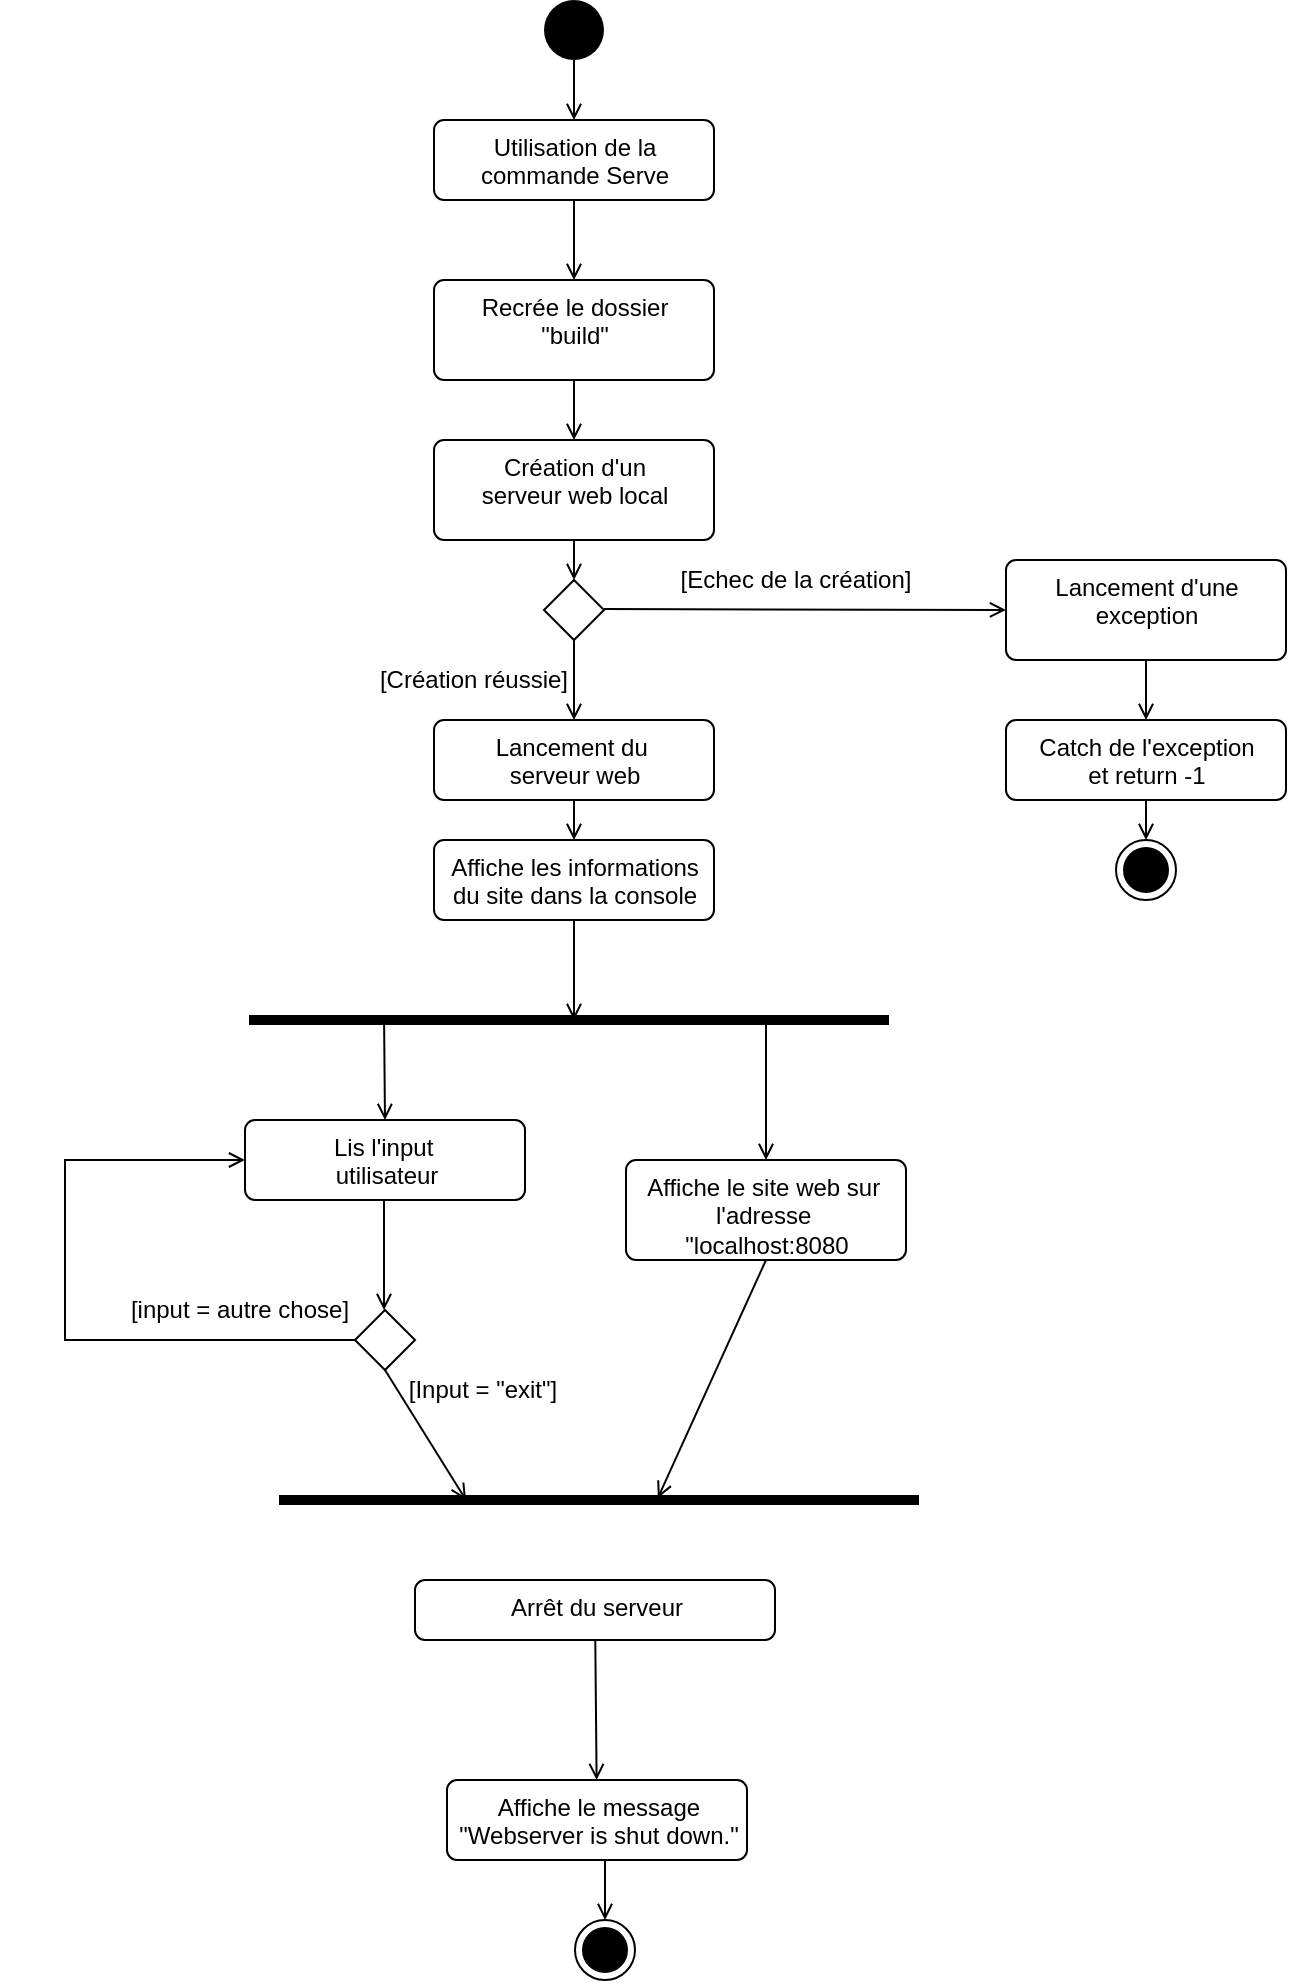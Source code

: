 <mxfile version="19.0.3" type="device"><diagram id="GtR2aBrJxDr-qrgh62kC" name="Page-1"><mxGraphModel dx="1422" dy="766" grid="1" gridSize="10" guides="1" tooltips="1" connect="1" arrows="1" fold="1" page="1" pageScale="1" pageWidth="827" pageHeight="1169" math="0" shadow="0"><root><mxCell id="0"/><mxCell id="1" parent="0"/><mxCell id="XH8fKBZJLKtaLv0hOslC-3" value="" style="ellipse;fillColor=#000000;strokeColor=none;" parent="1" vertex="1"><mxGeometry x="399" y="40" width="30" height="30" as="geometry"/></mxCell><mxCell id="XH8fKBZJLKtaLv0hOslC-4" value="Utilisation de la &lt;br&gt;commande Serve&lt;br&gt;" style="html=1;align=center;verticalAlign=top;rounded=1;absoluteArcSize=1;arcSize=10;dashed=0;" parent="1" vertex="1"><mxGeometry x="344" y="100" width="140" height="40" as="geometry"/></mxCell><mxCell id="XH8fKBZJLKtaLv0hOslC-11" value="" style="endArrow=open;html=1;rounded=0;align=center;verticalAlign=top;endFill=0;labelBackgroundColor=none;endSize=6;exitX=0.5;exitY=1;exitDx=0;exitDy=0;entryX=0.5;entryY=0;entryDx=0;entryDy=0;" parent="1" source="XH8fKBZJLKtaLv0hOslC-3" target="XH8fKBZJLKtaLv0hOslC-4" edge="1"><mxGeometry relative="1" as="geometry"><mxPoint x="494" y="292" as="targetPoint"/></mxGeometry></mxCell><mxCell id="XH8fKBZJLKtaLv0hOslC-14" value="" style="endArrow=open;html=1;rounded=0;align=center;verticalAlign=top;endFill=0;labelBackgroundColor=none;endSize=6;exitX=0.5;exitY=1;exitDx=0;exitDy=0;" parent="1" edge="1"><mxGeometry relative="1" as="geometry"><mxPoint x="414" y="260" as="targetPoint"/><mxPoint x="414" y="230" as="sourcePoint"/></mxGeometry></mxCell><mxCell id="XH8fKBZJLKtaLv0hOslC-27" value="Création d'un&lt;br&gt;serveur web local" style="html=1;align=center;verticalAlign=top;rounded=1;absoluteArcSize=1;arcSize=10;dashed=0;" parent="1" vertex="1"><mxGeometry x="344" y="260" width="140" height="50" as="geometry"/></mxCell><mxCell id="XH8fKBZJLKtaLv0hOslC-28" value="" style="endArrow=open;html=1;rounded=0;align=center;verticalAlign=top;endFill=0;labelBackgroundColor=none;endSize=6;exitX=0.5;exitY=1;exitDx=0;exitDy=0;" parent="1" source="XH8fKBZJLKtaLv0hOslC-4" edge="1"><mxGeometry relative="1" as="geometry"><mxPoint x="414" y="180" as="targetPoint"/><mxPoint x="424" y="80" as="sourcePoint"/></mxGeometry></mxCell><mxCell id="XH8fKBZJLKtaLv0hOslC-29" value="Recrée le dossier&lt;br&gt;&quot;build&quot;" style="html=1;align=center;verticalAlign=top;rounded=1;absoluteArcSize=1;arcSize=10;dashed=0;" parent="1" vertex="1"><mxGeometry x="344" y="180" width="140" height="50" as="geometry"/></mxCell><mxCell id="XH8fKBZJLKtaLv0hOslC-32" value="" style="endArrow=open;html=1;rounded=0;align=center;verticalAlign=top;endFill=0;labelBackgroundColor=none;endSize=6;" parent="1" edge="1"><mxGeometry relative="1" as="geometry"><mxPoint x="414" y="330" as="targetPoint"/><mxPoint x="414" y="310" as="sourcePoint"/></mxGeometry></mxCell><mxCell id="XH8fKBZJLKtaLv0hOslC-33" value="" style="rhombus;" parent="1" vertex="1"><mxGeometry x="399" y="330" width="30" height="30" as="geometry"/></mxCell><mxCell id="XH8fKBZJLKtaLv0hOslC-34" value="" style="endArrow=open;html=1;rounded=0;align=center;verticalAlign=top;endFill=0;labelBackgroundColor=none;endSize=6;entryX=0;entryY=0.5;entryDx=0;entryDy=0;" parent="1" target="gxqv8Vj5Mf1Tb9yeKiSg-1" edge="1"><mxGeometry relative="1" as="geometry"><mxPoint x="625" y="345" as="targetPoint"/><mxPoint x="429" y="344.5" as="sourcePoint"/><Array as="points"/></mxGeometry></mxCell><mxCell id="XH8fKBZJLKtaLv0hOslC-35" value="[Echec de la création]" style="text;html=1;strokeColor=none;fillColor=none;align=center;verticalAlign=middle;whiteSpace=wrap;rounded=0;" parent="1" vertex="1"><mxGeometry x="440" y="320" width="170" height="20" as="geometry"/></mxCell><mxCell id="XH8fKBZJLKtaLv0hOslC-40" value="" style="endArrow=open;html=1;rounded=0;align=center;verticalAlign=top;endFill=0;labelBackgroundColor=none;endSize=6;exitX=0.5;exitY=1;exitDx=0;exitDy=0;" parent="1" source="XH8fKBZJLKtaLv0hOslC-33" edge="1"><mxGeometry relative="1" as="geometry"><mxPoint x="414" y="400" as="targetPoint"/><mxPoint x="414" y="370" as="sourcePoint"/></mxGeometry></mxCell><mxCell id="XH8fKBZJLKtaLv0hOslC-41" value="Lancement du&amp;nbsp;&lt;br&gt;serveur web" style="html=1;align=center;verticalAlign=top;rounded=1;absoluteArcSize=1;arcSize=10;dashed=0;" parent="1" vertex="1"><mxGeometry x="344" y="400" width="140" height="40" as="geometry"/></mxCell><mxCell id="XH8fKBZJLKtaLv0hOslC-43" value="[Création réussie]" style="text;html=1;strokeColor=none;fillColor=none;align=center;verticalAlign=middle;whiteSpace=wrap;rounded=0;" parent="1" vertex="1"><mxGeometry x="244" y="370" width="240" height="20" as="geometry"/></mxCell><mxCell id="XH8fKBZJLKtaLv0hOslC-44" value="" style="html=1;points=[];perimeter=orthogonalPerimeter;fillColor=#000000;strokeColor=none;rotation=90;" parent="1" vertex="1"><mxGeometry x="409" y="390" width="5" height="320" as="geometry"/></mxCell><mxCell id="XH8fKBZJLKtaLv0hOslC-46" value="" style="endArrow=open;html=1;rounded=0;align=center;verticalAlign=top;endFill=0;labelBackgroundColor=none;endSize=6;exitX=0.5;exitY=1;exitDx=0;exitDy=0;" parent="1" source="XH8fKBZJLKtaLv0hOslC-41" edge="1"><mxGeometry relative="1" as="geometry"><mxPoint x="414" y="460" as="targetPoint"/><mxPoint x="424" y="390" as="sourcePoint"/></mxGeometry></mxCell><mxCell id="XH8fKBZJLKtaLv0hOslC-50" value="Affiche le message&lt;br&gt;&quot;Webserver is shut down.&quot;" style="html=1;align=center;verticalAlign=top;rounded=1;absoluteArcSize=1;arcSize=10;dashed=0;" parent="1" vertex="1"><mxGeometry x="350.5" y="930" width="150" height="40" as="geometry"/></mxCell><mxCell id="XH8fKBZJLKtaLv0hOslC-64" value="" style="ellipse;html=1;shape=endState;fillColor=#000000;strokeColor=#000000;" parent="1" vertex="1"><mxGeometry x="414.5" y="1000" width="30" height="30" as="geometry"/></mxCell><mxCell id="XH8fKBZJLKtaLv0hOslC-66" value="" style="endArrow=open;html=1;rounded=0;align=center;verticalAlign=top;endFill=0;labelBackgroundColor=none;endSize=6;entryX=0.5;entryY=0;entryDx=0;entryDy=0;" parent="1" target="XH8fKBZJLKtaLv0hOslC-64" edge="1"><mxGeometry relative="1" as="geometry"><mxPoint x="460.02" y="907" as="targetPoint"/><mxPoint x="429.5" y="970" as="sourcePoint"/></mxGeometry></mxCell><mxCell id="XH8fKBZJLKtaLv0hOslC-67" value="" style="ellipse;html=1;shape=endState;fillColor=#000000;strokeColor=#000000;" parent="1" vertex="1"><mxGeometry x="685" y="460" width="30" height="30" as="geometry"/></mxCell><mxCell id="XH8fKBZJLKtaLv0hOslC-69" value="" style="endArrow=open;html=1;rounded=0;align=center;verticalAlign=top;endFill=0;labelBackgroundColor=none;endSize=6;exitX=0.5;exitY=1;exitDx=0;exitDy=0;" parent="1" source="gxqv8Vj5Mf1Tb9yeKiSg-1" edge="1"><mxGeometry relative="1" as="geometry"><mxPoint x="700" y="400" as="targetPoint"/><mxPoint x="640" y="360" as="sourcePoint"/><Array as="points"/></mxGeometry></mxCell><mxCell id="XH8fKBZJLKtaLv0hOslC-70" value="Catch de l'exception&lt;br&gt;et return -1" style="html=1;align=center;verticalAlign=top;rounded=1;absoluteArcSize=1;arcSize=10;dashed=0;" parent="1" vertex="1"><mxGeometry x="630" y="400" width="140" height="40" as="geometry"/></mxCell><mxCell id="gxqv8Vj5Mf1Tb9yeKiSg-1" value="Lancement d'une&lt;br&gt;exception" style="html=1;align=center;verticalAlign=top;rounded=1;absoluteArcSize=1;arcSize=10;dashed=0;" parent="1" vertex="1"><mxGeometry x="630" y="320" width="140" height="50" as="geometry"/></mxCell><mxCell id="gxqv8Vj5Mf1Tb9yeKiSg-3" value="" style="endArrow=open;html=1;rounded=0;align=center;verticalAlign=top;endFill=0;labelBackgroundColor=none;endSize=6;exitX=0.5;exitY=1;exitDx=0;exitDy=0;entryX=0.5;entryY=0;entryDx=0;entryDy=0;" parent="1" source="XH8fKBZJLKtaLv0hOslC-70" target="XH8fKBZJLKtaLv0hOslC-67" edge="1"><mxGeometry relative="1" as="geometry"><mxPoint x="710" y="410" as="targetPoint"/><mxPoint x="710" y="380" as="sourcePoint"/><Array as="points"/></mxGeometry></mxCell><mxCell id="gxqv8Vj5Mf1Tb9yeKiSg-4" value="" style="endArrow=open;html=1;rounded=0;align=center;verticalAlign=top;endFill=0;labelBackgroundColor=none;endSize=6;entryX=0.5;entryY=0;entryDx=0;entryDy=0;exitX=0.1;exitY=0.789;exitDx=0;exitDy=0;exitPerimeter=0;" parent="1" source="XH8fKBZJLKtaLv0hOslC-44" target="gxqv8Vj5Mf1Tb9yeKiSg-6" edge="1"><mxGeometry relative="1" as="geometry"><mxPoint x="320" y="545" as="targetPoint"/><mxPoint x="320" y="490" as="sourcePoint"/></mxGeometry></mxCell><mxCell id="gxqv8Vj5Mf1Tb9yeKiSg-5" value="" style="endArrow=open;html=1;rounded=0;align=center;verticalAlign=top;endFill=0;labelBackgroundColor=none;endSize=6;entryX=0.5;entryY=0;entryDx=0;entryDy=0;" parent="1" target="gxqv8Vj5Mf1Tb9yeKiSg-20" edge="1"><mxGeometry relative="1" as="geometry"><mxPoint x="500" y="545" as="targetPoint"/><mxPoint x="510" y="550" as="sourcePoint"/></mxGeometry></mxCell><mxCell id="gxqv8Vj5Mf1Tb9yeKiSg-6" value="Lis l'input&amp;nbsp;&lt;br&gt;utilisateur" style="html=1;align=center;verticalAlign=top;rounded=1;absoluteArcSize=1;arcSize=10;dashed=0;" parent="1" vertex="1"><mxGeometry x="249.5" y="600" width="140" height="40" as="geometry"/></mxCell><mxCell id="gxqv8Vj5Mf1Tb9yeKiSg-7" value="" style="endArrow=open;html=1;rounded=0;align=center;verticalAlign=top;endFill=0;labelBackgroundColor=none;endSize=6;" parent="1" edge="1"><mxGeometry relative="1" as="geometry"><mxPoint x="319" y="695" as="targetPoint"/><mxPoint x="319" y="640" as="sourcePoint"/></mxGeometry></mxCell><mxCell id="gxqv8Vj5Mf1Tb9yeKiSg-9" value="" style="rhombus;" parent="1" vertex="1"><mxGeometry x="304.5" y="695" width="30" height="30" as="geometry"/></mxCell><mxCell id="gxqv8Vj5Mf1Tb9yeKiSg-12" value="[Input = &quot;exit&quot;]" style="text;html=1;strokeColor=none;fillColor=none;align=center;verticalAlign=middle;whiteSpace=wrap;rounded=0;" parent="1" vertex="1"><mxGeometry x="321.5" y="725" width="93" height="20" as="geometry"/></mxCell><mxCell id="gxqv8Vj5Mf1Tb9yeKiSg-13" value="[input = autre chose]" style="text;html=1;strokeColor=none;fillColor=none;align=center;verticalAlign=middle;whiteSpace=wrap;rounded=0;" parent="1" vertex="1"><mxGeometry x="127" y="685" width="240" height="20" as="geometry"/></mxCell><mxCell id="gxqv8Vj5Mf1Tb9yeKiSg-14" value="" style="endArrow=open;html=1;rounded=0;align=center;verticalAlign=top;endFill=0;labelBackgroundColor=none;endSize=6;exitX=0;exitY=0.5;exitDx=0;exitDy=0;entryX=0;entryY=0.5;entryDx=0;entryDy=0;" parent="1" source="gxqv8Vj5Mf1Tb9yeKiSg-9" target="gxqv8Vj5Mf1Tb9yeKiSg-6" edge="1"><mxGeometry relative="1" as="geometry"><mxPoint x="159.5" y="615" as="targetPoint"/><mxPoint x="420.5" y="815" as="sourcePoint"/><Array as="points"><mxPoint x="159.5" y="710"/><mxPoint x="159.5" y="620"/><mxPoint x="209.5" y="620"/><mxPoint x="229.5" y="620"/></Array></mxGeometry></mxCell><mxCell id="gxqv8Vj5Mf1Tb9yeKiSg-15" value="Arrêt du serveur" style="html=1;align=center;verticalAlign=top;rounded=1;absoluteArcSize=1;arcSize=10;dashed=0;" parent="1" vertex="1"><mxGeometry x="334.5" y="830" width="180" height="30" as="geometry"/></mxCell><mxCell id="gxqv8Vj5Mf1Tb9yeKiSg-16" value="" style="endArrow=open;html=1;rounded=0;align=center;verticalAlign=top;endFill=0;labelBackgroundColor=none;endSize=6;" parent="1" source="gxqv8Vj5Mf1Tb9yeKiSg-15" target="XH8fKBZJLKtaLv0hOslC-50" edge="1"><mxGeometry relative="1" as="geometry"><mxPoint x="430.5" y="840" as="targetPoint"/><mxPoint x="430.5" y="750" as="sourcePoint"/></mxGeometry></mxCell><mxCell id="gxqv8Vj5Mf1Tb9yeKiSg-18" value="Affiche les informations&lt;br&gt;du site dans la console" style="html=1;align=center;verticalAlign=top;rounded=1;absoluteArcSize=1;arcSize=10;dashed=0;" parent="1" vertex="1"><mxGeometry x="344" y="460" width="140" height="40" as="geometry"/></mxCell><mxCell id="gxqv8Vj5Mf1Tb9yeKiSg-19" value="" style="endArrow=open;html=1;rounded=0;align=center;verticalAlign=top;endFill=0;labelBackgroundColor=none;endSize=6;exitX=0.5;exitY=1;exitDx=0;exitDy=0;" parent="1" source="gxqv8Vj5Mf1Tb9yeKiSg-18" edge="1"><mxGeometry relative="1" as="geometry"><mxPoint x="414" y="550" as="targetPoint"/><mxPoint x="414" y="530" as="sourcePoint"/></mxGeometry></mxCell><mxCell id="gxqv8Vj5Mf1Tb9yeKiSg-20" value="Affiche le site web sur&amp;nbsp;&lt;br&gt;l'adresse&amp;nbsp;&lt;br&gt;&quot;localhost:8080" style="html=1;align=center;verticalAlign=top;rounded=1;absoluteArcSize=1;arcSize=10;dashed=0;" parent="1" vertex="1"><mxGeometry x="440" y="620" width="140" height="50" as="geometry"/></mxCell><mxCell id="dGJ7OmdVD6-2z7PO4Fao-1" value="" style="html=1;points=[];perimeter=orthogonalPerimeter;fillColor=#000000;strokeColor=none;rotation=90;" vertex="1" parent="1"><mxGeometry x="424" y="630" width="5" height="320" as="geometry"/></mxCell><mxCell id="dGJ7OmdVD6-2z7PO4Fao-2" value="" style="endArrow=open;html=1;rounded=0;align=center;verticalAlign=top;endFill=0;labelBackgroundColor=none;endSize=6;entryX=0.3;entryY=0.408;entryDx=0;entryDy=0;exitX=0.5;exitY=1;exitDx=0;exitDy=0;entryPerimeter=0;" edge="1" parent="1" source="gxqv8Vj5Mf1Tb9yeKiSg-20" target="dGJ7OmdVD6-2z7PO4Fao-1"><mxGeometry relative="1" as="geometry"><mxPoint x="520" y="630" as="targetPoint"/><mxPoint x="520" y="560" as="sourcePoint"/></mxGeometry></mxCell><mxCell id="dGJ7OmdVD6-2z7PO4Fao-3" value="" style="endArrow=open;html=1;rounded=0;align=center;verticalAlign=top;endFill=0;labelBackgroundColor=none;endSize=6;exitX=0.5;exitY=1;exitDx=0;exitDy=0;" edge="1" parent="1" source="gxqv8Vj5Mf1Tb9yeKiSg-9"><mxGeometry relative="1" as="geometry"><mxPoint x="360" y="790" as="targetPoint"/><mxPoint x="520" y="560" as="sourcePoint"/></mxGeometry></mxCell></root></mxGraphModel></diagram></mxfile>